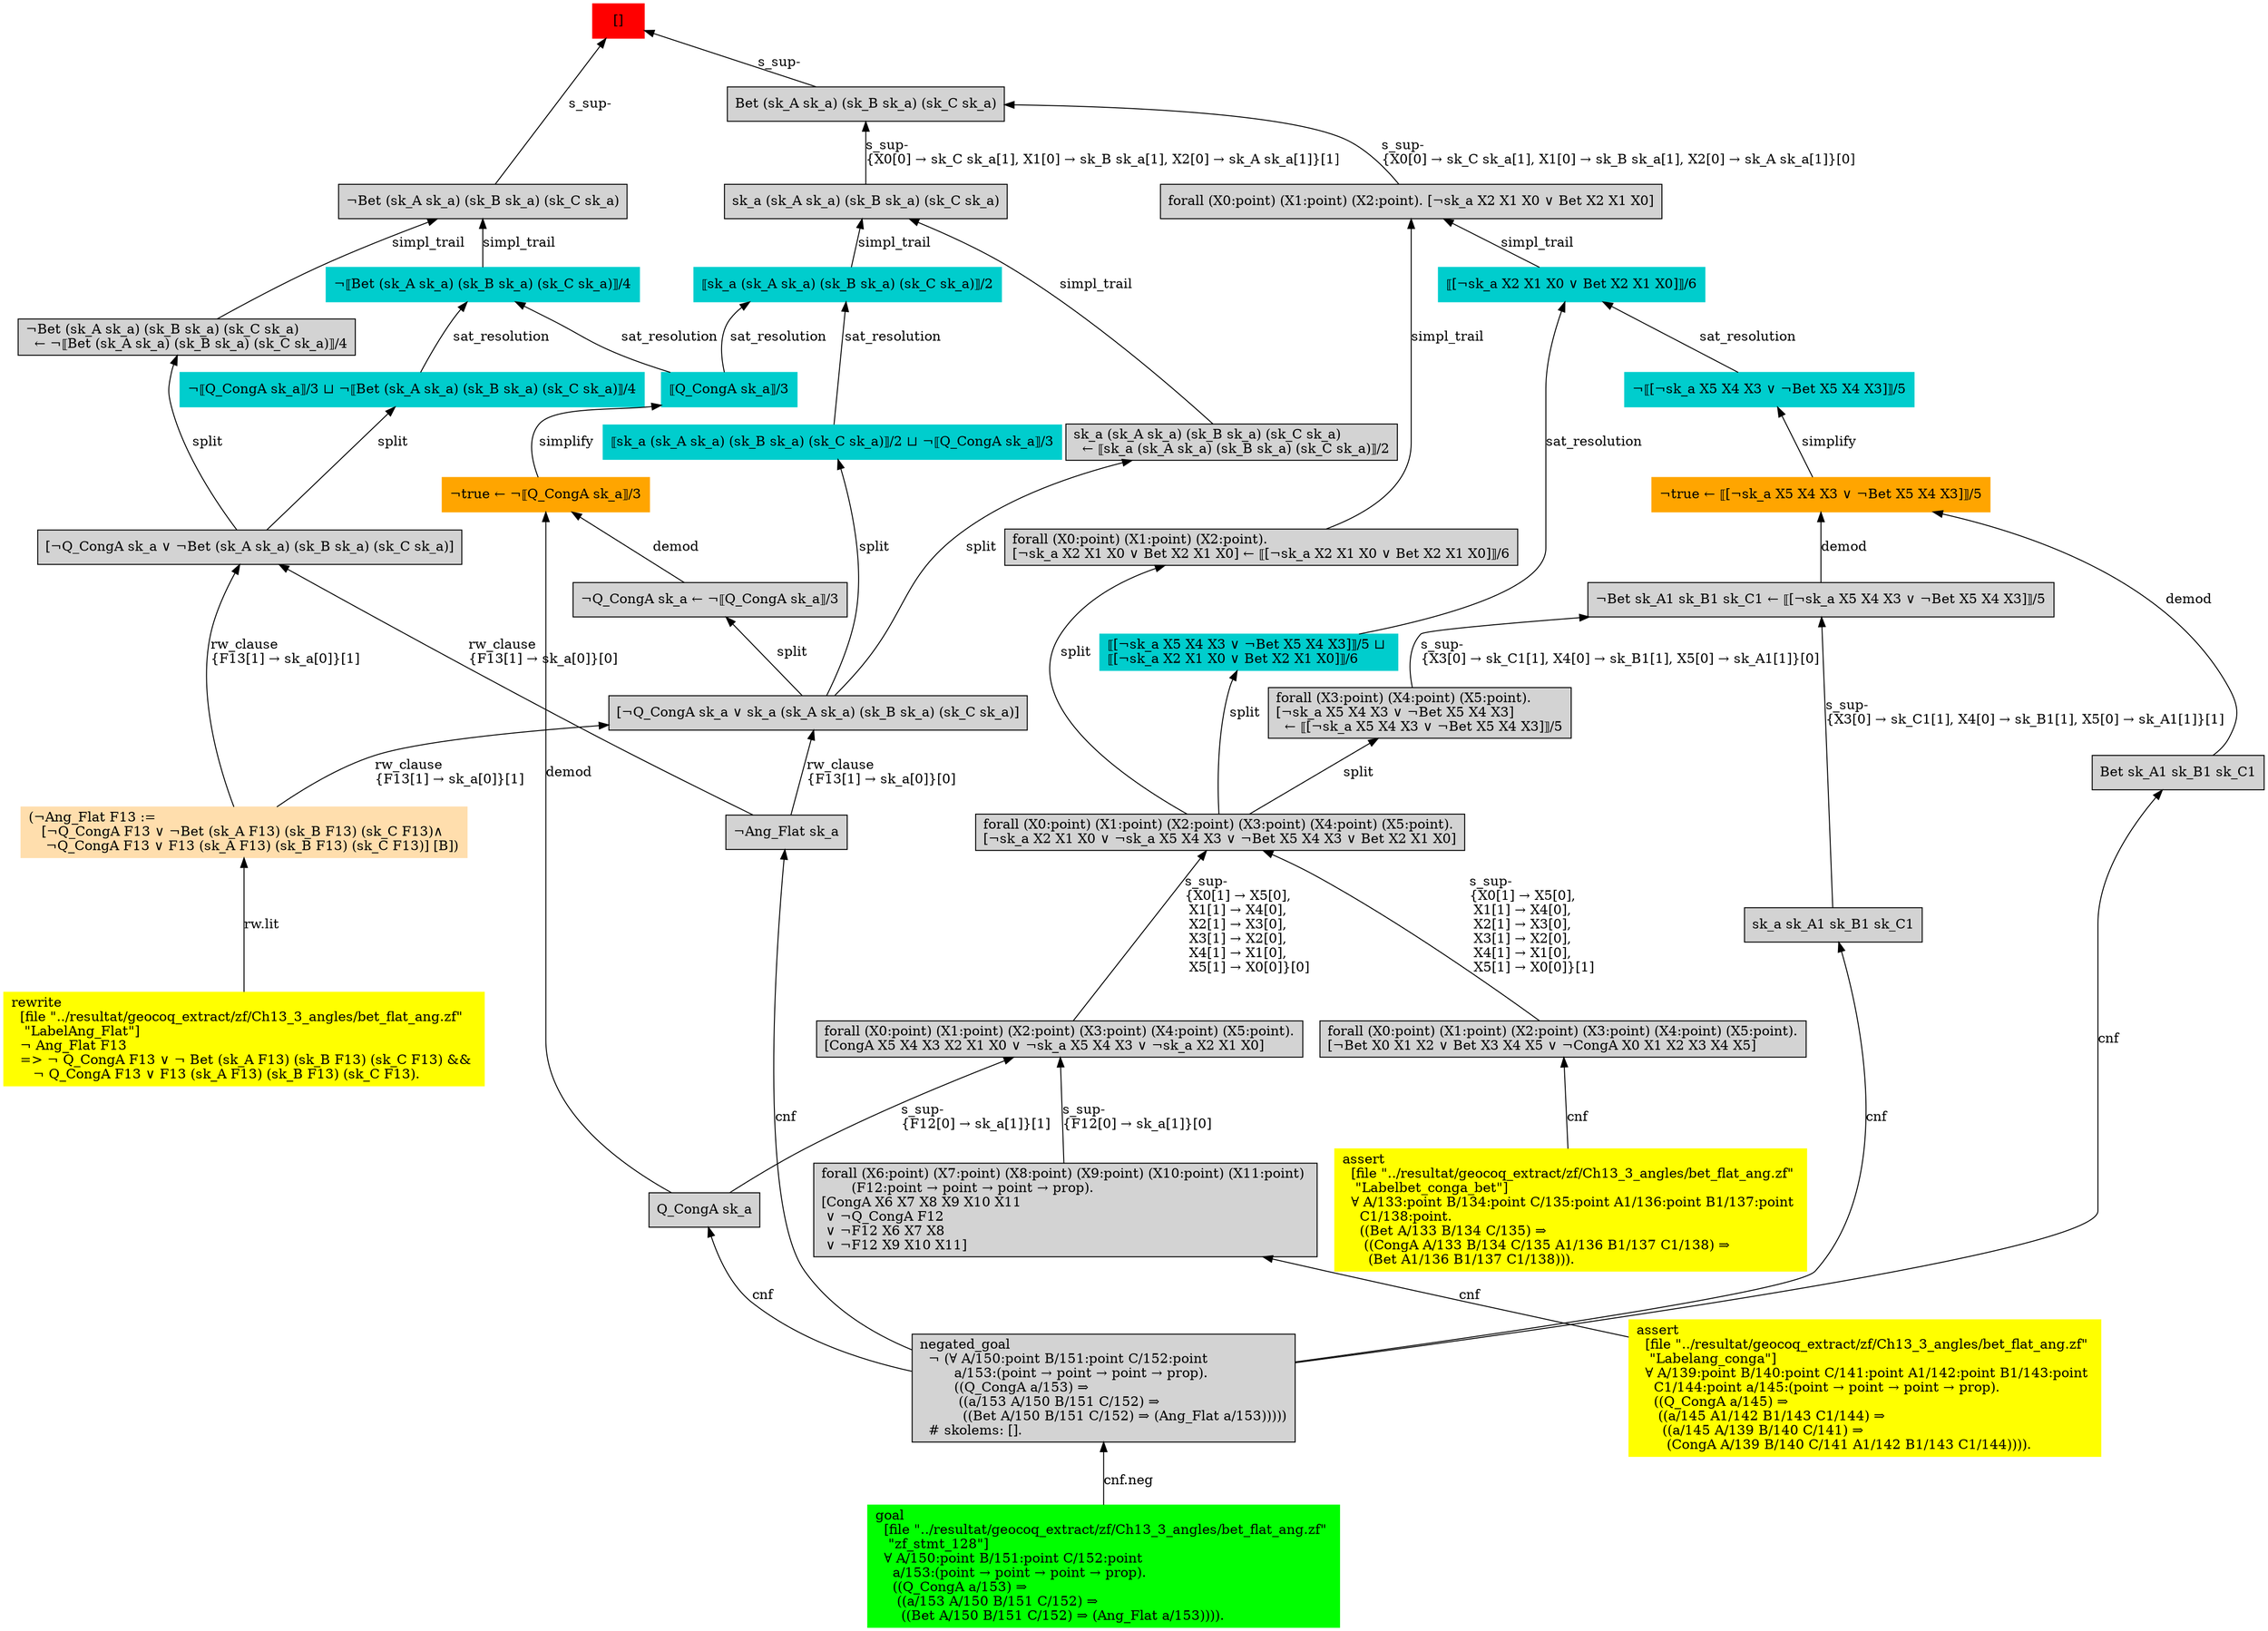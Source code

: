 digraph "unsat_graph" {
  vertex_0 [color=red, label="[]", shape=box, style=filled];
  vertex_0 -> vertex_1 [label="s_sup-\l", dir="back"];
  vertex_1 [shape=box, label="¬Bet (sk_A sk_a) (sk_B sk_a) (sk_C sk_a)\l", style=filled];
  vertex_1 -> vertex_2 [label="simpl_trail", dir="back"];
  vertex_2 [color=cyan3, shape=box, label="¬⟦Bet (sk_A sk_a) (sk_B sk_a) (sk_C sk_a)⟧/4\l", style=filled];
  vertex_2 -> vertex_3 [label="sat_resolution", dir="back"];
  vertex_3 [color=cyan3, shape=box, label="⟦Q_CongA sk_a⟧/3\l", style=filled];
  vertex_3 -> vertex_4 [label="simplify", dir="back"];
  vertex_4 [color=orange, shape=box, label="¬true ← ¬⟦Q_CongA sk_a⟧/3\l", style=filled];
  vertex_4 -> vertex_5 [label="demod", dir="back"];
  vertex_5 [shape=box, label="Q_CongA sk_a\l", style=filled];
  vertex_5 -> vertex_6 [label="cnf", dir="back"];
  vertex_6 [shape=box, label="negated_goal\l  ¬ (∀ A/150:point B/151:point C/152:point \l        a/153:(point → point → point → prop).\l        ((Q_CongA a/153) ⇒\l         ((a/153 A/150 B/151 C/152) ⇒\l          ((Bet A/150 B/151 C/152) ⇒ (Ang_Flat a/153)))))\l  # skolems: [].\l", style=filled];
  vertex_6 -> vertex_7 [label="cnf.neg", dir="back"];
  vertex_7 [color=green, shape=box, label="goal\l  [file \"../resultat/geocoq_extract/zf/Ch13_3_angles/bet_flat_ang.zf\" \l   \"zf_stmt_128\"]\l  ∀ A/150:point B/151:point C/152:point \l    a/153:(point → point → point → prop).\l    ((Q_CongA a/153) ⇒\l     ((a/153 A/150 B/151 C/152) ⇒\l      ((Bet A/150 B/151 C/152) ⇒ (Ang_Flat a/153)))).\l", style=filled];
  vertex_4 -> vertex_8 [label="demod", dir="back"];
  vertex_8 [shape=box, label="¬Q_CongA sk_a ← ¬⟦Q_CongA sk_a⟧/3\l", style=filled];
  vertex_8 -> vertex_9 [label="split", dir="back"];
  vertex_9 [shape=box, label="[¬Q_CongA sk_a ∨ sk_a (sk_A sk_a) (sk_B sk_a) (sk_C sk_a)]\l", style=filled];
  vertex_9 -> vertex_10 [label="rw_clause\l\{F13[1] → sk_a[0]\}[1]\l", dir="back"];
  vertex_10 [color=navajowhite, shape=box, label="(¬Ang_Flat F13 :=\l   [¬Q_CongA F13 ∨ ¬Bet (sk_A F13) (sk_B F13) (sk_C F13)∧\l    ¬Q_CongA F13 ∨ F13 (sk_A F13) (sk_B F13) (sk_C F13)] [B])\l", style=filled];
  vertex_10 -> vertex_11 [label="rw.lit", dir="back"];
  vertex_11 [color=yellow, shape=box, label="rewrite\l  [file \"../resultat/geocoq_extract/zf/Ch13_3_angles/bet_flat_ang.zf\" \l   \"LabelAng_Flat\"]\l  ¬ Ang_Flat F13\l  =\> ¬ Q_CongA F13 ∨ ¬ Bet (sk_A F13) (sk_B F13) (sk_C F13) && \l     ¬ Q_CongA F13 ∨ F13 (sk_A F13) (sk_B F13) (sk_C F13).\l", style=filled];
  vertex_9 -> vertex_12 [label="rw_clause\l\{F13[1] → sk_a[0]\}[0]\l", dir="back"];
  vertex_12 [shape=box, label="¬Ang_Flat sk_a\l", style=filled];
  vertex_12 -> vertex_6 [label="cnf", dir="back"];
  vertex_2 -> vertex_13 [label="sat_resolution", dir="back"];
  vertex_13 [color=cyan3, shape=box, label="¬⟦Q_CongA sk_a⟧/3 ⊔ ¬⟦Bet (sk_A sk_a) (sk_B sk_a) (sk_C sk_a)⟧/4\l", style=filled];
  vertex_13 -> vertex_14 [label="split", dir="back"];
  vertex_14 [shape=box, label="[¬Q_CongA sk_a ∨ ¬Bet (sk_A sk_a) (sk_B sk_a) (sk_C sk_a)]\l", style=filled];
  vertex_14 -> vertex_10 [label="rw_clause\l\{F13[1] → sk_a[0]\}[1]\l", dir="back"];
  vertex_14 -> vertex_12 [label="rw_clause\l\{F13[1] → sk_a[0]\}[0]\l", dir="back"];
  vertex_1 -> vertex_15 [label="simpl_trail", dir="back"];
  vertex_15 [shape=box, label="¬Bet (sk_A sk_a) (sk_B sk_a) (sk_C sk_a)\l  ← ¬⟦Bet (sk_A sk_a) (sk_B sk_a) (sk_C sk_a)⟧/4\l", style=filled];
  vertex_15 -> vertex_14 [label="split", dir="back"];
  vertex_0 -> vertex_16 [label="s_sup-\l", dir="back"];
  vertex_16 [shape=box, label="Bet (sk_A sk_a) (sk_B sk_a) (sk_C sk_a)\l", style=filled];
  vertex_16 -> vertex_17 [label="s_sup-\l\{X0[0] → sk_C sk_a[1], X1[0] → sk_B sk_a[1], X2[0] → sk_A sk_a[1]\}[0]\l", dir="back"];
  vertex_17 [shape=box, label="forall (X0:point) (X1:point) (X2:point). [¬sk_a X2 X1 X0 ∨ Bet X2 X1 X0]\l", style=filled];
  vertex_17 -> vertex_18 [label="simpl_trail", dir="back"];
  vertex_18 [color=cyan3, shape=box, label="⟦[¬sk_a X2 X1 X0 ∨ Bet X2 X1 X0]⟧/6\l", style=filled];
  vertex_18 -> vertex_19 [label="sat_resolution", dir="back"];
  vertex_19 [color=cyan3, shape=box, label="¬⟦[¬sk_a X5 X4 X3 ∨ ¬Bet X5 X4 X3]⟧/5\l", style=filled];
  vertex_19 -> vertex_20 [label="simplify", dir="back"];
  vertex_20 [color=orange, shape=box, label="¬true ← ⟦[¬sk_a X5 X4 X3 ∨ ¬Bet X5 X4 X3]⟧/5\l", style=filled];
  vertex_20 -> vertex_21 [label="demod", dir="back"];
  vertex_21 [shape=box, label="Bet sk_A1 sk_B1 sk_C1\l", style=filled];
  vertex_21 -> vertex_6 [label="cnf", dir="back"];
  vertex_20 -> vertex_22 [label="demod", dir="back"];
  vertex_22 [shape=box, label="¬Bet sk_A1 sk_B1 sk_C1 ← ⟦[¬sk_a X5 X4 X3 ∨ ¬Bet X5 X4 X3]⟧/5\l", style=filled];
  vertex_22 -> vertex_23 [label="s_sup-\l\{X3[0] → sk_C1[1], X4[0] → sk_B1[1], X5[0] → sk_A1[1]\}[0]\l", dir="back"];
  vertex_23 [shape=box, label="forall (X3:point) (X4:point) (X5:point).\l[¬sk_a X5 X4 X3 ∨ ¬Bet X5 X4 X3]\l  ← ⟦[¬sk_a X5 X4 X3 ∨ ¬Bet X5 X4 X3]⟧/5\l", style=filled];
  vertex_23 -> vertex_24 [label="split", dir="back"];
  vertex_24 [shape=box, label="forall (X0:point) (X1:point) (X2:point) (X3:point) (X4:point) (X5:point).\l[¬sk_a X2 X1 X0 ∨ ¬sk_a X5 X4 X3 ∨ ¬Bet X5 X4 X3 ∨ Bet X2 X1 X0]\l", style=filled];
  vertex_24 -> vertex_25 [label="s_sup-\l\{X0[1] → X5[0], \l X1[1] → X4[0], \l X2[1] → X3[0], \l X3[1] → X2[0], \l X4[1] → X1[0], \l X5[1] → X0[0]\}[1]\l", dir="back"];
  vertex_25 [shape=box, label="forall (X0:point) (X1:point) (X2:point) (X3:point) (X4:point) (X5:point).\l[¬Bet X0 X1 X2 ∨ Bet X3 X4 X5 ∨ ¬CongA X0 X1 X2 X3 X4 X5]\l", style=filled];
  vertex_25 -> vertex_26 [label="cnf", dir="back"];
  vertex_26 [color=yellow, shape=box, label="assert\l  [file \"../resultat/geocoq_extract/zf/Ch13_3_angles/bet_flat_ang.zf\" \l   \"Labelbet_conga_bet\"]\l  ∀ A/133:point B/134:point C/135:point A1/136:point B1/137:point \l    C1/138:point.\l    ((Bet A/133 B/134 C/135) ⇒\l     ((CongA A/133 B/134 C/135 A1/136 B1/137 C1/138) ⇒\l      (Bet A1/136 B1/137 C1/138))).\l", style=filled];
  vertex_24 -> vertex_27 [label="s_sup-\l\{X0[1] → X5[0], \l X1[1] → X4[0], \l X2[1] → X3[0], \l X3[1] → X2[0], \l X4[1] → X1[0], \l X5[1] → X0[0]\}[0]\l", dir="back"];
  vertex_27 [shape=box, label="forall (X0:point) (X1:point) (X2:point) (X3:point) (X4:point) (X5:point).\l[CongA X5 X4 X3 X2 X1 X0 ∨ ¬sk_a X5 X4 X3 ∨ ¬sk_a X2 X1 X0]\l", style=filled];
  vertex_27 -> vertex_28 [label="s_sup-\l\{F12[0] → sk_a[1]\}[0]\l", dir="back"];
  vertex_28 [shape=box, label="forall (X6:point) (X7:point) (X8:point) (X9:point) (X10:point) (X11:point) \l       (F12:point → point → point → prop).\l[CongA X6 X7 X8 X9 X10 X11\l ∨ ¬Q_CongA F12\l ∨ ¬F12 X6 X7 X8\l ∨ ¬F12 X9 X10 X11]\l", style=filled];
  vertex_28 -> vertex_29 [label="cnf", dir="back"];
  vertex_29 [color=yellow, shape=box, label="assert\l  [file \"../resultat/geocoq_extract/zf/Ch13_3_angles/bet_flat_ang.zf\" \l   \"Labelang_conga\"]\l  ∀ A/139:point B/140:point C/141:point A1/142:point B1/143:point \l    C1/144:point a/145:(point → point → point → prop).\l    ((Q_CongA a/145) ⇒\l     ((a/145 A1/142 B1/143 C1/144) ⇒\l      ((a/145 A/139 B/140 C/141) ⇒\l       (CongA A/139 B/140 C/141 A1/142 B1/143 C1/144)))).\l", style=filled];
  vertex_27 -> vertex_5 [label="s_sup-\l\{F12[0] → sk_a[1]\}[1]\l", dir="back"];
  vertex_22 -> vertex_30 [label="s_sup-\l\{X3[0] → sk_C1[1], X4[0] → sk_B1[1], X5[0] → sk_A1[1]\}[1]\l", dir="back"];
  vertex_30 [shape=box, label="sk_a sk_A1 sk_B1 sk_C1\l", style=filled];
  vertex_30 -> vertex_6 [label="cnf", dir="back"];
  vertex_18 -> vertex_31 [label="sat_resolution", dir="back"];
  vertex_31 [color=cyan3, shape=box, label="⟦[¬sk_a X5 X4 X3 ∨ ¬Bet X5 X4 X3]⟧/5 ⊔ \l⟦[¬sk_a X2 X1 X0 ∨ Bet X2 X1 X0]⟧/6\l", style=filled];
  vertex_31 -> vertex_24 [label="split", dir="back"];
  vertex_17 -> vertex_32 [label="simpl_trail", dir="back"];
  vertex_32 [shape=box, label="forall (X0:point) (X1:point) (X2:point).\l[¬sk_a X2 X1 X0 ∨ Bet X2 X1 X0] ← ⟦[¬sk_a X2 X1 X0 ∨ Bet X2 X1 X0]⟧/6\l", style=filled];
  vertex_32 -> vertex_24 [label="split", dir="back"];
  vertex_16 -> vertex_33 [label="s_sup-\l\{X0[0] → sk_C sk_a[1], X1[0] → sk_B sk_a[1], X2[0] → sk_A sk_a[1]\}[1]\l", dir="back"];
  vertex_33 [shape=box, label="sk_a (sk_A sk_a) (sk_B sk_a) (sk_C sk_a)\l", style=filled];
  vertex_33 -> vertex_34 [label="simpl_trail", dir="back"];
  vertex_34 [color=cyan3, shape=box, label="⟦sk_a (sk_A sk_a) (sk_B sk_a) (sk_C sk_a)⟧/2\l", style=filled];
  vertex_34 -> vertex_3 [label="sat_resolution", dir="back"];
  vertex_34 -> vertex_35 [label="sat_resolution", dir="back"];
  vertex_35 [color=cyan3, shape=box, label="⟦sk_a (sk_A sk_a) (sk_B sk_a) (sk_C sk_a)⟧/2 ⊔ ¬⟦Q_CongA sk_a⟧/3\l", style=filled];
  vertex_35 -> vertex_9 [label="split", dir="back"];
  vertex_33 -> vertex_36 [label="simpl_trail", dir="back"];
  vertex_36 [shape=box, label="sk_a (sk_A sk_a) (sk_B sk_a) (sk_C sk_a)\l  ← ⟦sk_a (sk_A sk_a) (sk_B sk_a) (sk_C sk_a)⟧/2\l", style=filled];
  vertex_36 -> vertex_9 [label="split", dir="back"];
  }



